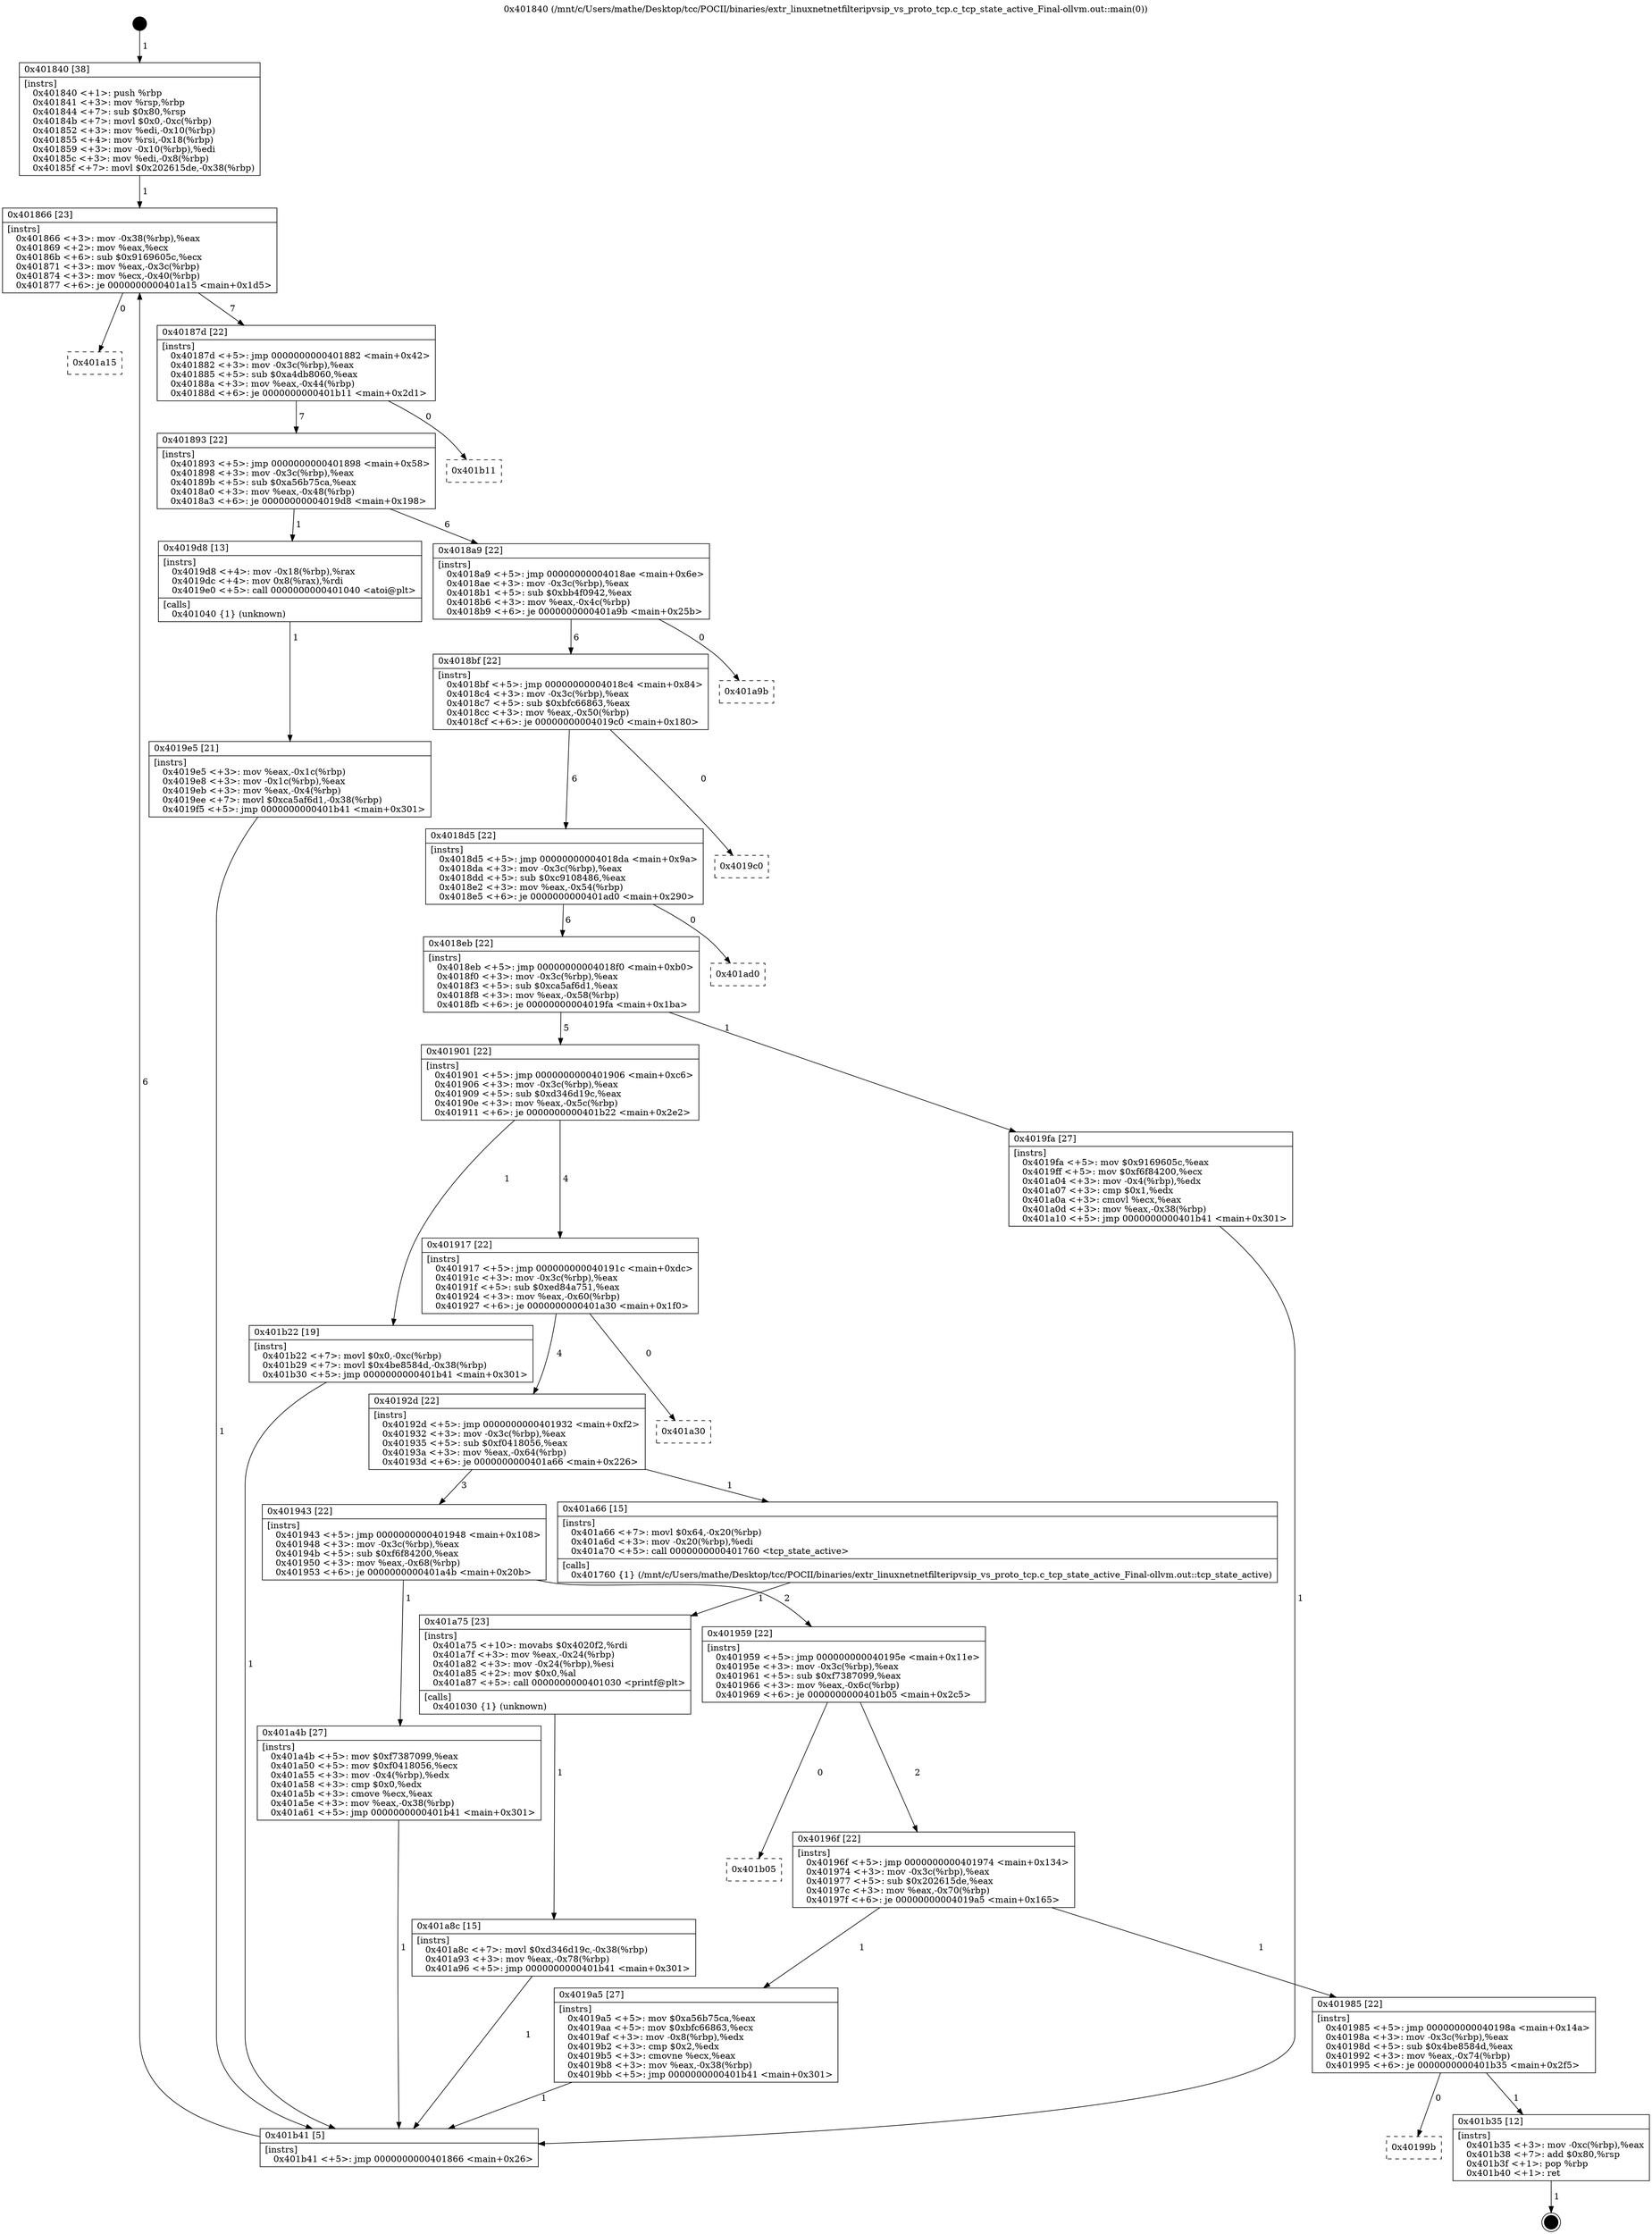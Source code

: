 digraph "0x401840" {
  label = "0x401840 (/mnt/c/Users/mathe/Desktop/tcc/POCII/binaries/extr_linuxnetnetfilteripvsip_vs_proto_tcp.c_tcp_state_active_Final-ollvm.out::main(0))"
  labelloc = "t"
  node[shape=record]

  Entry [label="",width=0.3,height=0.3,shape=circle,fillcolor=black,style=filled]
  "0x401866" [label="{
     0x401866 [23]\l
     | [instrs]\l
     &nbsp;&nbsp;0x401866 \<+3\>: mov -0x38(%rbp),%eax\l
     &nbsp;&nbsp;0x401869 \<+2\>: mov %eax,%ecx\l
     &nbsp;&nbsp;0x40186b \<+6\>: sub $0x9169605c,%ecx\l
     &nbsp;&nbsp;0x401871 \<+3\>: mov %eax,-0x3c(%rbp)\l
     &nbsp;&nbsp;0x401874 \<+3\>: mov %ecx,-0x40(%rbp)\l
     &nbsp;&nbsp;0x401877 \<+6\>: je 0000000000401a15 \<main+0x1d5\>\l
  }"]
  "0x401a15" [label="{
     0x401a15\l
  }", style=dashed]
  "0x40187d" [label="{
     0x40187d [22]\l
     | [instrs]\l
     &nbsp;&nbsp;0x40187d \<+5\>: jmp 0000000000401882 \<main+0x42\>\l
     &nbsp;&nbsp;0x401882 \<+3\>: mov -0x3c(%rbp),%eax\l
     &nbsp;&nbsp;0x401885 \<+5\>: sub $0xa4db8060,%eax\l
     &nbsp;&nbsp;0x40188a \<+3\>: mov %eax,-0x44(%rbp)\l
     &nbsp;&nbsp;0x40188d \<+6\>: je 0000000000401b11 \<main+0x2d1\>\l
  }"]
  Exit [label="",width=0.3,height=0.3,shape=circle,fillcolor=black,style=filled,peripheries=2]
  "0x401b11" [label="{
     0x401b11\l
  }", style=dashed]
  "0x401893" [label="{
     0x401893 [22]\l
     | [instrs]\l
     &nbsp;&nbsp;0x401893 \<+5\>: jmp 0000000000401898 \<main+0x58\>\l
     &nbsp;&nbsp;0x401898 \<+3\>: mov -0x3c(%rbp),%eax\l
     &nbsp;&nbsp;0x40189b \<+5\>: sub $0xa56b75ca,%eax\l
     &nbsp;&nbsp;0x4018a0 \<+3\>: mov %eax,-0x48(%rbp)\l
     &nbsp;&nbsp;0x4018a3 \<+6\>: je 00000000004019d8 \<main+0x198\>\l
  }"]
  "0x40199b" [label="{
     0x40199b\l
  }", style=dashed]
  "0x4019d8" [label="{
     0x4019d8 [13]\l
     | [instrs]\l
     &nbsp;&nbsp;0x4019d8 \<+4\>: mov -0x18(%rbp),%rax\l
     &nbsp;&nbsp;0x4019dc \<+4\>: mov 0x8(%rax),%rdi\l
     &nbsp;&nbsp;0x4019e0 \<+5\>: call 0000000000401040 \<atoi@plt\>\l
     | [calls]\l
     &nbsp;&nbsp;0x401040 \{1\} (unknown)\l
  }"]
  "0x4018a9" [label="{
     0x4018a9 [22]\l
     | [instrs]\l
     &nbsp;&nbsp;0x4018a9 \<+5\>: jmp 00000000004018ae \<main+0x6e\>\l
     &nbsp;&nbsp;0x4018ae \<+3\>: mov -0x3c(%rbp),%eax\l
     &nbsp;&nbsp;0x4018b1 \<+5\>: sub $0xbb4f0942,%eax\l
     &nbsp;&nbsp;0x4018b6 \<+3\>: mov %eax,-0x4c(%rbp)\l
     &nbsp;&nbsp;0x4018b9 \<+6\>: je 0000000000401a9b \<main+0x25b\>\l
  }"]
  "0x401b35" [label="{
     0x401b35 [12]\l
     | [instrs]\l
     &nbsp;&nbsp;0x401b35 \<+3\>: mov -0xc(%rbp),%eax\l
     &nbsp;&nbsp;0x401b38 \<+7\>: add $0x80,%rsp\l
     &nbsp;&nbsp;0x401b3f \<+1\>: pop %rbp\l
     &nbsp;&nbsp;0x401b40 \<+1\>: ret\l
  }"]
  "0x401a9b" [label="{
     0x401a9b\l
  }", style=dashed]
  "0x4018bf" [label="{
     0x4018bf [22]\l
     | [instrs]\l
     &nbsp;&nbsp;0x4018bf \<+5\>: jmp 00000000004018c4 \<main+0x84\>\l
     &nbsp;&nbsp;0x4018c4 \<+3\>: mov -0x3c(%rbp),%eax\l
     &nbsp;&nbsp;0x4018c7 \<+5\>: sub $0xbfc66863,%eax\l
     &nbsp;&nbsp;0x4018cc \<+3\>: mov %eax,-0x50(%rbp)\l
     &nbsp;&nbsp;0x4018cf \<+6\>: je 00000000004019c0 \<main+0x180\>\l
  }"]
  "0x401a8c" [label="{
     0x401a8c [15]\l
     | [instrs]\l
     &nbsp;&nbsp;0x401a8c \<+7\>: movl $0xd346d19c,-0x38(%rbp)\l
     &nbsp;&nbsp;0x401a93 \<+3\>: mov %eax,-0x78(%rbp)\l
     &nbsp;&nbsp;0x401a96 \<+5\>: jmp 0000000000401b41 \<main+0x301\>\l
  }"]
  "0x4019c0" [label="{
     0x4019c0\l
  }", style=dashed]
  "0x4018d5" [label="{
     0x4018d5 [22]\l
     | [instrs]\l
     &nbsp;&nbsp;0x4018d5 \<+5\>: jmp 00000000004018da \<main+0x9a\>\l
     &nbsp;&nbsp;0x4018da \<+3\>: mov -0x3c(%rbp),%eax\l
     &nbsp;&nbsp;0x4018dd \<+5\>: sub $0xc9108486,%eax\l
     &nbsp;&nbsp;0x4018e2 \<+3\>: mov %eax,-0x54(%rbp)\l
     &nbsp;&nbsp;0x4018e5 \<+6\>: je 0000000000401ad0 \<main+0x290\>\l
  }"]
  "0x401a75" [label="{
     0x401a75 [23]\l
     | [instrs]\l
     &nbsp;&nbsp;0x401a75 \<+10\>: movabs $0x4020f2,%rdi\l
     &nbsp;&nbsp;0x401a7f \<+3\>: mov %eax,-0x24(%rbp)\l
     &nbsp;&nbsp;0x401a82 \<+3\>: mov -0x24(%rbp),%esi\l
     &nbsp;&nbsp;0x401a85 \<+2\>: mov $0x0,%al\l
     &nbsp;&nbsp;0x401a87 \<+5\>: call 0000000000401030 \<printf@plt\>\l
     | [calls]\l
     &nbsp;&nbsp;0x401030 \{1\} (unknown)\l
  }"]
  "0x401ad0" [label="{
     0x401ad0\l
  }", style=dashed]
  "0x4018eb" [label="{
     0x4018eb [22]\l
     | [instrs]\l
     &nbsp;&nbsp;0x4018eb \<+5\>: jmp 00000000004018f0 \<main+0xb0\>\l
     &nbsp;&nbsp;0x4018f0 \<+3\>: mov -0x3c(%rbp),%eax\l
     &nbsp;&nbsp;0x4018f3 \<+5\>: sub $0xca5af6d1,%eax\l
     &nbsp;&nbsp;0x4018f8 \<+3\>: mov %eax,-0x58(%rbp)\l
     &nbsp;&nbsp;0x4018fb \<+6\>: je 00000000004019fa \<main+0x1ba\>\l
  }"]
  "0x4019e5" [label="{
     0x4019e5 [21]\l
     | [instrs]\l
     &nbsp;&nbsp;0x4019e5 \<+3\>: mov %eax,-0x1c(%rbp)\l
     &nbsp;&nbsp;0x4019e8 \<+3\>: mov -0x1c(%rbp),%eax\l
     &nbsp;&nbsp;0x4019eb \<+3\>: mov %eax,-0x4(%rbp)\l
     &nbsp;&nbsp;0x4019ee \<+7\>: movl $0xca5af6d1,-0x38(%rbp)\l
     &nbsp;&nbsp;0x4019f5 \<+5\>: jmp 0000000000401b41 \<main+0x301\>\l
  }"]
  "0x4019fa" [label="{
     0x4019fa [27]\l
     | [instrs]\l
     &nbsp;&nbsp;0x4019fa \<+5\>: mov $0x9169605c,%eax\l
     &nbsp;&nbsp;0x4019ff \<+5\>: mov $0xf6f84200,%ecx\l
     &nbsp;&nbsp;0x401a04 \<+3\>: mov -0x4(%rbp),%edx\l
     &nbsp;&nbsp;0x401a07 \<+3\>: cmp $0x1,%edx\l
     &nbsp;&nbsp;0x401a0a \<+3\>: cmovl %ecx,%eax\l
     &nbsp;&nbsp;0x401a0d \<+3\>: mov %eax,-0x38(%rbp)\l
     &nbsp;&nbsp;0x401a10 \<+5\>: jmp 0000000000401b41 \<main+0x301\>\l
  }"]
  "0x401901" [label="{
     0x401901 [22]\l
     | [instrs]\l
     &nbsp;&nbsp;0x401901 \<+5\>: jmp 0000000000401906 \<main+0xc6\>\l
     &nbsp;&nbsp;0x401906 \<+3\>: mov -0x3c(%rbp),%eax\l
     &nbsp;&nbsp;0x401909 \<+5\>: sub $0xd346d19c,%eax\l
     &nbsp;&nbsp;0x40190e \<+3\>: mov %eax,-0x5c(%rbp)\l
     &nbsp;&nbsp;0x401911 \<+6\>: je 0000000000401b22 \<main+0x2e2\>\l
  }"]
  "0x401840" [label="{
     0x401840 [38]\l
     | [instrs]\l
     &nbsp;&nbsp;0x401840 \<+1\>: push %rbp\l
     &nbsp;&nbsp;0x401841 \<+3\>: mov %rsp,%rbp\l
     &nbsp;&nbsp;0x401844 \<+7\>: sub $0x80,%rsp\l
     &nbsp;&nbsp;0x40184b \<+7\>: movl $0x0,-0xc(%rbp)\l
     &nbsp;&nbsp;0x401852 \<+3\>: mov %edi,-0x10(%rbp)\l
     &nbsp;&nbsp;0x401855 \<+4\>: mov %rsi,-0x18(%rbp)\l
     &nbsp;&nbsp;0x401859 \<+3\>: mov -0x10(%rbp),%edi\l
     &nbsp;&nbsp;0x40185c \<+3\>: mov %edi,-0x8(%rbp)\l
     &nbsp;&nbsp;0x40185f \<+7\>: movl $0x202615de,-0x38(%rbp)\l
  }"]
  "0x401b22" [label="{
     0x401b22 [19]\l
     | [instrs]\l
     &nbsp;&nbsp;0x401b22 \<+7\>: movl $0x0,-0xc(%rbp)\l
     &nbsp;&nbsp;0x401b29 \<+7\>: movl $0x4be8584d,-0x38(%rbp)\l
     &nbsp;&nbsp;0x401b30 \<+5\>: jmp 0000000000401b41 \<main+0x301\>\l
  }"]
  "0x401917" [label="{
     0x401917 [22]\l
     | [instrs]\l
     &nbsp;&nbsp;0x401917 \<+5\>: jmp 000000000040191c \<main+0xdc\>\l
     &nbsp;&nbsp;0x40191c \<+3\>: mov -0x3c(%rbp),%eax\l
     &nbsp;&nbsp;0x40191f \<+5\>: sub $0xed84a751,%eax\l
     &nbsp;&nbsp;0x401924 \<+3\>: mov %eax,-0x60(%rbp)\l
     &nbsp;&nbsp;0x401927 \<+6\>: je 0000000000401a30 \<main+0x1f0\>\l
  }"]
  "0x401b41" [label="{
     0x401b41 [5]\l
     | [instrs]\l
     &nbsp;&nbsp;0x401b41 \<+5\>: jmp 0000000000401866 \<main+0x26\>\l
  }"]
  "0x401a30" [label="{
     0x401a30\l
  }", style=dashed]
  "0x40192d" [label="{
     0x40192d [22]\l
     | [instrs]\l
     &nbsp;&nbsp;0x40192d \<+5\>: jmp 0000000000401932 \<main+0xf2\>\l
     &nbsp;&nbsp;0x401932 \<+3\>: mov -0x3c(%rbp),%eax\l
     &nbsp;&nbsp;0x401935 \<+5\>: sub $0xf0418056,%eax\l
     &nbsp;&nbsp;0x40193a \<+3\>: mov %eax,-0x64(%rbp)\l
     &nbsp;&nbsp;0x40193d \<+6\>: je 0000000000401a66 \<main+0x226\>\l
  }"]
  "0x401985" [label="{
     0x401985 [22]\l
     | [instrs]\l
     &nbsp;&nbsp;0x401985 \<+5\>: jmp 000000000040198a \<main+0x14a\>\l
     &nbsp;&nbsp;0x40198a \<+3\>: mov -0x3c(%rbp),%eax\l
     &nbsp;&nbsp;0x40198d \<+5\>: sub $0x4be8584d,%eax\l
     &nbsp;&nbsp;0x401992 \<+3\>: mov %eax,-0x74(%rbp)\l
     &nbsp;&nbsp;0x401995 \<+6\>: je 0000000000401b35 \<main+0x2f5\>\l
  }"]
  "0x401a66" [label="{
     0x401a66 [15]\l
     | [instrs]\l
     &nbsp;&nbsp;0x401a66 \<+7\>: movl $0x64,-0x20(%rbp)\l
     &nbsp;&nbsp;0x401a6d \<+3\>: mov -0x20(%rbp),%edi\l
     &nbsp;&nbsp;0x401a70 \<+5\>: call 0000000000401760 \<tcp_state_active\>\l
     | [calls]\l
     &nbsp;&nbsp;0x401760 \{1\} (/mnt/c/Users/mathe/Desktop/tcc/POCII/binaries/extr_linuxnetnetfilteripvsip_vs_proto_tcp.c_tcp_state_active_Final-ollvm.out::tcp_state_active)\l
  }"]
  "0x401943" [label="{
     0x401943 [22]\l
     | [instrs]\l
     &nbsp;&nbsp;0x401943 \<+5\>: jmp 0000000000401948 \<main+0x108\>\l
     &nbsp;&nbsp;0x401948 \<+3\>: mov -0x3c(%rbp),%eax\l
     &nbsp;&nbsp;0x40194b \<+5\>: sub $0xf6f84200,%eax\l
     &nbsp;&nbsp;0x401950 \<+3\>: mov %eax,-0x68(%rbp)\l
     &nbsp;&nbsp;0x401953 \<+6\>: je 0000000000401a4b \<main+0x20b\>\l
  }"]
  "0x4019a5" [label="{
     0x4019a5 [27]\l
     | [instrs]\l
     &nbsp;&nbsp;0x4019a5 \<+5\>: mov $0xa56b75ca,%eax\l
     &nbsp;&nbsp;0x4019aa \<+5\>: mov $0xbfc66863,%ecx\l
     &nbsp;&nbsp;0x4019af \<+3\>: mov -0x8(%rbp),%edx\l
     &nbsp;&nbsp;0x4019b2 \<+3\>: cmp $0x2,%edx\l
     &nbsp;&nbsp;0x4019b5 \<+3\>: cmovne %ecx,%eax\l
     &nbsp;&nbsp;0x4019b8 \<+3\>: mov %eax,-0x38(%rbp)\l
     &nbsp;&nbsp;0x4019bb \<+5\>: jmp 0000000000401b41 \<main+0x301\>\l
  }"]
  "0x401a4b" [label="{
     0x401a4b [27]\l
     | [instrs]\l
     &nbsp;&nbsp;0x401a4b \<+5\>: mov $0xf7387099,%eax\l
     &nbsp;&nbsp;0x401a50 \<+5\>: mov $0xf0418056,%ecx\l
     &nbsp;&nbsp;0x401a55 \<+3\>: mov -0x4(%rbp),%edx\l
     &nbsp;&nbsp;0x401a58 \<+3\>: cmp $0x0,%edx\l
     &nbsp;&nbsp;0x401a5b \<+3\>: cmove %ecx,%eax\l
     &nbsp;&nbsp;0x401a5e \<+3\>: mov %eax,-0x38(%rbp)\l
     &nbsp;&nbsp;0x401a61 \<+5\>: jmp 0000000000401b41 \<main+0x301\>\l
  }"]
  "0x401959" [label="{
     0x401959 [22]\l
     | [instrs]\l
     &nbsp;&nbsp;0x401959 \<+5\>: jmp 000000000040195e \<main+0x11e\>\l
     &nbsp;&nbsp;0x40195e \<+3\>: mov -0x3c(%rbp),%eax\l
     &nbsp;&nbsp;0x401961 \<+5\>: sub $0xf7387099,%eax\l
     &nbsp;&nbsp;0x401966 \<+3\>: mov %eax,-0x6c(%rbp)\l
     &nbsp;&nbsp;0x401969 \<+6\>: je 0000000000401b05 \<main+0x2c5\>\l
  }"]
  "0x40196f" [label="{
     0x40196f [22]\l
     | [instrs]\l
     &nbsp;&nbsp;0x40196f \<+5\>: jmp 0000000000401974 \<main+0x134\>\l
     &nbsp;&nbsp;0x401974 \<+3\>: mov -0x3c(%rbp),%eax\l
     &nbsp;&nbsp;0x401977 \<+5\>: sub $0x202615de,%eax\l
     &nbsp;&nbsp;0x40197c \<+3\>: mov %eax,-0x70(%rbp)\l
     &nbsp;&nbsp;0x40197f \<+6\>: je 00000000004019a5 \<main+0x165\>\l
  }"]
  "0x401b05" [label="{
     0x401b05\l
  }", style=dashed]
  Entry -> "0x401840" [label=" 1"]
  "0x401866" -> "0x401a15" [label=" 0"]
  "0x401866" -> "0x40187d" [label=" 7"]
  "0x401b35" -> Exit [label=" 1"]
  "0x40187d" -> "0x401b11" [label=" 0"]
  "0x40187d" -> "0x401893" [label=" 7"]
  "0x401985" -> "0x40199b" [label=" 0"]
  "0x401893" -> "0x4019d8" [label=" 1"]
  "0x401893" -> "0x4018a9" [label=" 6"]
  "0x401985" -> "0x401b35" [label=" 1"]
  "0x4018a9" -> "0x401a9b" [label=" 0"]
  "0x4018a9" -> "0x4018bf" [label=" 6"]
  "0x401b22" -> "0x401b41" [label=" 1"]
  "0x4018bf" -> "0x4019c0" [label=" 0"]
  "0x4018bf" -> "0x4018d5" [label=" 6"]
  "0x401a8c" -> "0x401b41" [label=" 1"]
  "0x4018d5" -> "0x401ad0" [label=" 0"]
  "0x4018d5" -> "0x4018eb" [label=" 6"]
  "0x401a75" -> "0x401a8c" [label=" 1"]
  "0x4018eb" -> "0x4019fa" [label=" 1"]
  "0x4018eb" -> "0x401901" [label=" 5"]
  "0x401a66" -> "0x401a75" [label=" 1"]
  "0x401901" -> "0x401b22" [label=" 1"]
  "0x401901" -> "0x401917" [label=" 4"]
  "0x401a4b" -> "0x401b41" [label=" 1"]
  "0x401917" -> "0x401a30" [label=" 0"]
  "0x401917" -> "0x40192d" [label=" 4"]
  "0x4019fa" -> "0x401b41" [label=" 1"]
  "0x40192d" -> "0x401a66" [label=" 1"]
  "0x40192d" -> "0x401943" [label=" 3"]
  "0x4019e5" -> "0x401b41" [label=" 1"]
  "0x401943" -> "0x401a4b" [label=" 1"]
  "0x401943" -> "0x401959" [label=" 2"]
  "0x4019d8" -> "0x4019e5" [label=" 1"]
  "0x401959" -> "0x401b05" [label=" 0"]
  "0x401959" -> "0x40196f" [label=" 2"]
  "0x401b41" -> "0x401866" [label=" 6"]
  "0x40196f" -> "0x4019a5" [label=" 1"]
  "0x40196f" -> "0x401985" [label=" 1"]
  "0x4019a5" -> "0x401b41" [label=" 1"]
  "0x401840" -> "0x401866" [label=" 1"]
}
